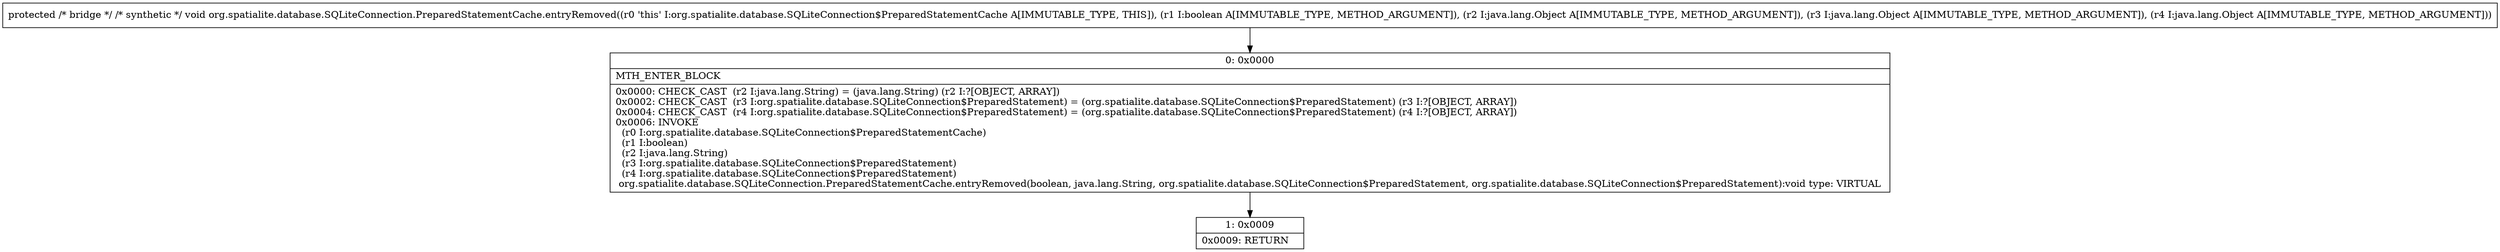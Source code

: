 digraph "CFG fororg.spatialite.database.SQLiteConnection.PreparedStatementCache.entryRemoved(ZLjava\/lang\/Object;Ljava\/lang\/Object;Ljava\/lang\/Object;)V" {
Node_0 [shape=record,label="{0\:\ 0x0000|MTH_ENTER_BLOCK\l|0x0000: CHECK_CAST  (r2 I:java.lang.String) = (java.lang.String) (r2 I:?[OBJECT, ARRAY]) \l0x0002: CHECK_CAST  (r3 I:org.spatialite.database.SQLiteConnection$PreparedStatement) = (org.spatialite.database.SQLiteConnection$PreparedStatement) (r3 I:?[OBJECT, ARRAY]) \l0x0004: CHECK_CAST  (r4 I:org.spatialite.database.SQLiteConnection$PreparedStatement) = (org.spatialite.database.SQLiteConnection$PreparedStatement) (r4 I:?[OBJECT, ARRAY]) \l0x0006: INVOKE  \l  (r0 I:org.spatialite.database.SQLiteConnection$PreparedStatementCache)\l  (r1 I:boolean)\l  (r2 I:java.lang.String)\l  (r3 I:org.spatialite.database.SQLiteConnection$PreparedStatement)\l  (r4 I:org.spatialite.database.SQLiteConnection$PreparedStatement)\l org.spatialite.database.SQLiteConnection.PreparedStatementCache.entryRemoved(boolean, java.lang.String, org.spatialite.database.SQLiteConnection$PreparedStatement, org.spatialite.database.SQLiteConnection$PreparedStatement):void type: VIRTUAL \l}"];
Node_1 [shape=record,label="{1\:\ 0x0009|0x0009: RETURN   \l}"];
MethodNode[shape=record,label="{protected \/* bridge *\/ \/* synthetic *\/ void org.spatialite.database.SQLiteConnection.PreparedStatementCache.entryRemoved((r0 'this' I:org.spatialite.database.SQLiteConnection$PreparedStatementCache A[IMMUTABLE_TYPE, THIS]), (r1 I:boolean A[IMMUTABLE_TYPE, METHOD_ARGUMENT]), (r2 I:java.lang.Object A[IMMUTABLE_TYPE, METHOD_ARGUMENT]), (r3 I:java.lang.Object A[IMMUTABLE_TYPE, METHOD_ARGUMENT]), (r4 I:java.lang.Object A[IMMUTABLE_TYPE, METHOD_ARGUMENT])) }"];
MethodNode -> Node_0;
Node_0 -> Node_1;
}

